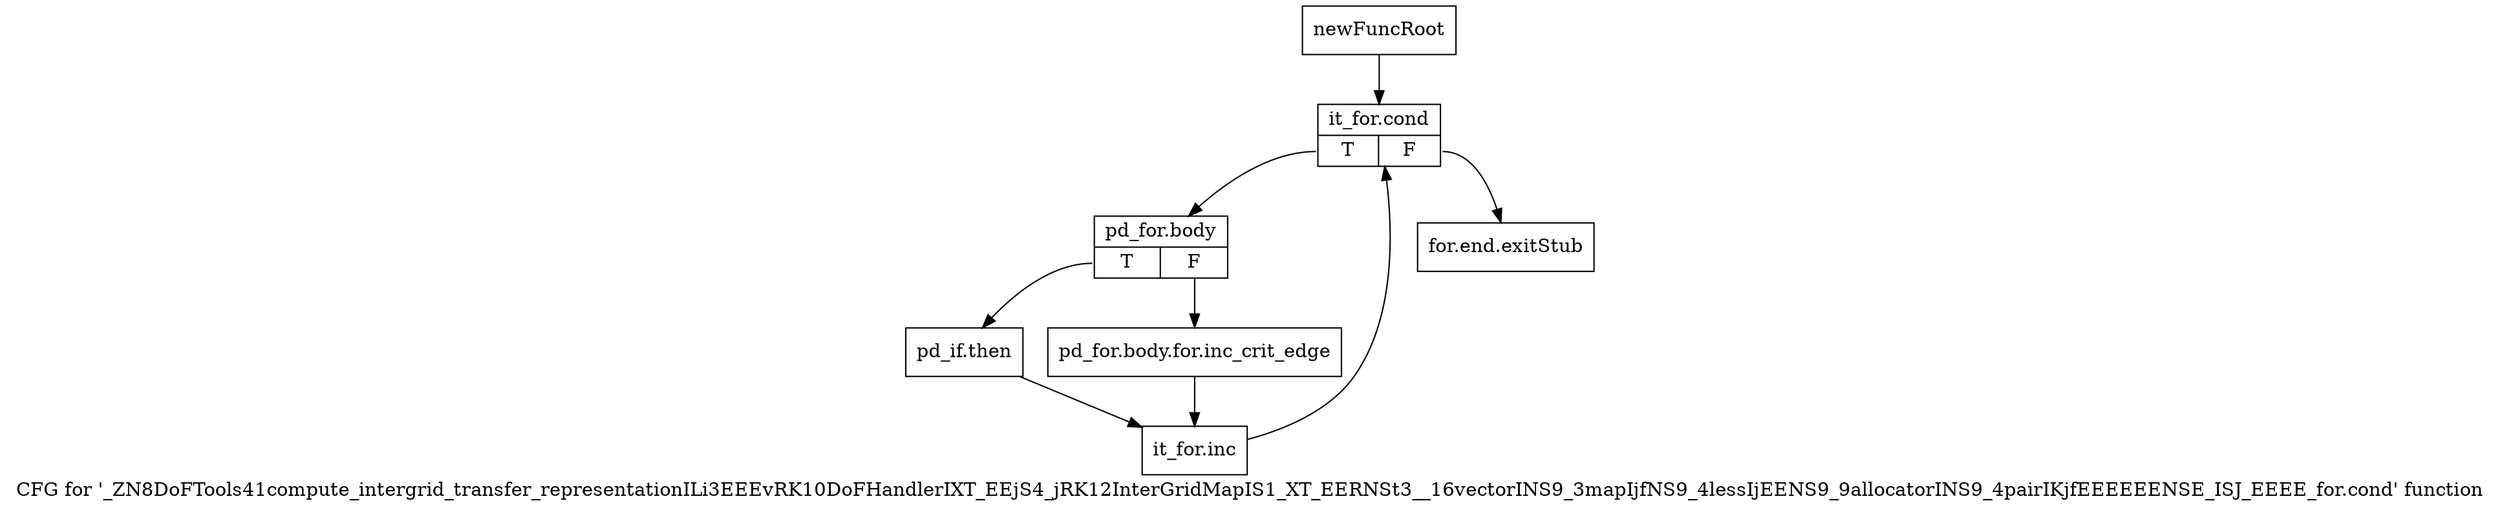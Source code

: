 digraph "CFG for '_ZN8DoFTools41compute_intergrid_transfer_representationILi3EEEvRK10DoFHandlerIXT_EEjS4_jRK12InterGridMapIS1_XT_EERNSt3__16vectorINS9_3mapIjfNS9_4lessIjEENS9_9allocatorINS9_4pairIKjfEEEEEENSE_ISJ_EEEE_for.cond' function" {
	label="CFG for '_ZN8DoFTools41compute_intergrid_transfer_representationILi3EEEvRK10DoFHandlerIXT_EEjS4_jRK12InterGridMapIS1_XT_EERNSt3__16vectorINS9_3mapIjfNS9_4lessIjEENS9_9allocatorINS9_4pairIKjfEEEEEENSE_ISJ_EEEE_for.cond' function";

	Node0x8ffee50 [shape=record,label="{newFuncRoot}"];
	Node0x8ffee50 -> Node0x8ffeef0;
	Node0x8ffeea0 [shape=record,label="{for.end.exitStub}"];
	Node0x8ffeef0 [shape=record,label="{it_for.cond|{<s0>T|<s1>F}}"];
	Node0x8ffeef0:s0 -> Node0x8ffef40;
	Node0x8ffeef0:s1 -> Node0x8ffeea0;
	Node0x8ffef40 [shape=record,label="{pd_for.body|{<s0>T|<s1>F}}"];
	Node0x8ffef40:s0 -> Node0x8ffefe0;
	Node0x8ffef40:s1 -> Node0x8ffef90;
	Node0x8ffef90 [shape=record,label="{pd_for.body.for.inc_crit_edge}"];
	Node0x8ffef90 -> Node0x8fff030;
	Node0x8ffefe0 [shape=record,label="{pd_if.then}"];
	Node0x8ffefe0 -> Node0x8fff030;
	Node0x8fff030 [shape=record,label="{it_for.inc}"];
	Node0x8fff030 -> Node0x8ffeef0;
}
